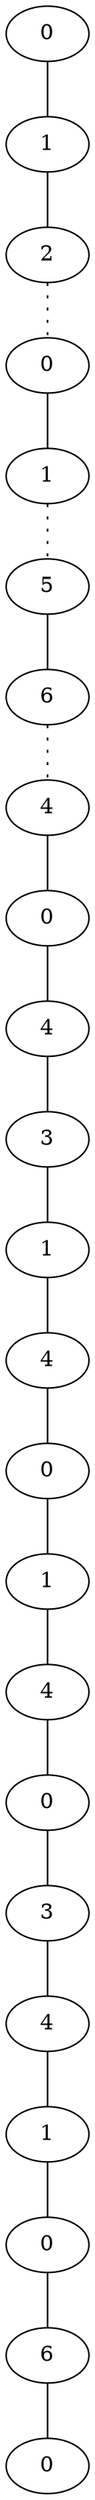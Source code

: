 graph {
a0[label=0];
a1[label=1];
a2[label=2];
a3[label=0];
a4[label=1];
a5[label=5];
a6[label=6];
a7[label=4];
a8[label=0];
a9[label=4];
a10[label=3];
a11[label=1];
a12[label=4];
a13[label=0];
a14[label=1];
a15[label=4];
a16[label=0];
a17[label=3];
a18[label=4];
a19[label=1];
a20[label=0];
a21[label=6];
a22[label=0];
a0 -- a1;
a1 -- a2;
a2 -- a3 [style=dotted];
a3 -- a4;
a4 -- a5 [style=dotted];
a5 -- a6;
a6 -- a7 [style=dotted];
a7 -- a8;
a8 -- a9;
a9 -- a10;
a10 -- a11;
a11 -- a12;
a12 -- a13;
a13 -- a14;
a14 -- a15;
a15 -- a16;
a16 -- a17;
a17 -- a18;
a18 -- a19;
a19 -- a20;
a20 -- a21;
a21 -- a22;
}
